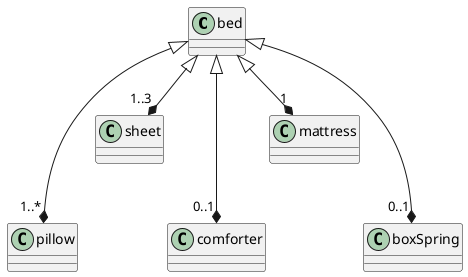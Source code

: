@startuml Question 4: Examples

skinparam {
    backgroundColor white
}

bed <|---* "1..*" pillow

bed <|--* "1..3" sheet

bed <|---* "0..1" comforter

bed <|--* "1" mattress

bed <|---* "0..1" boxSpring

@enduml




' Use Alt + D to open PUML Preview